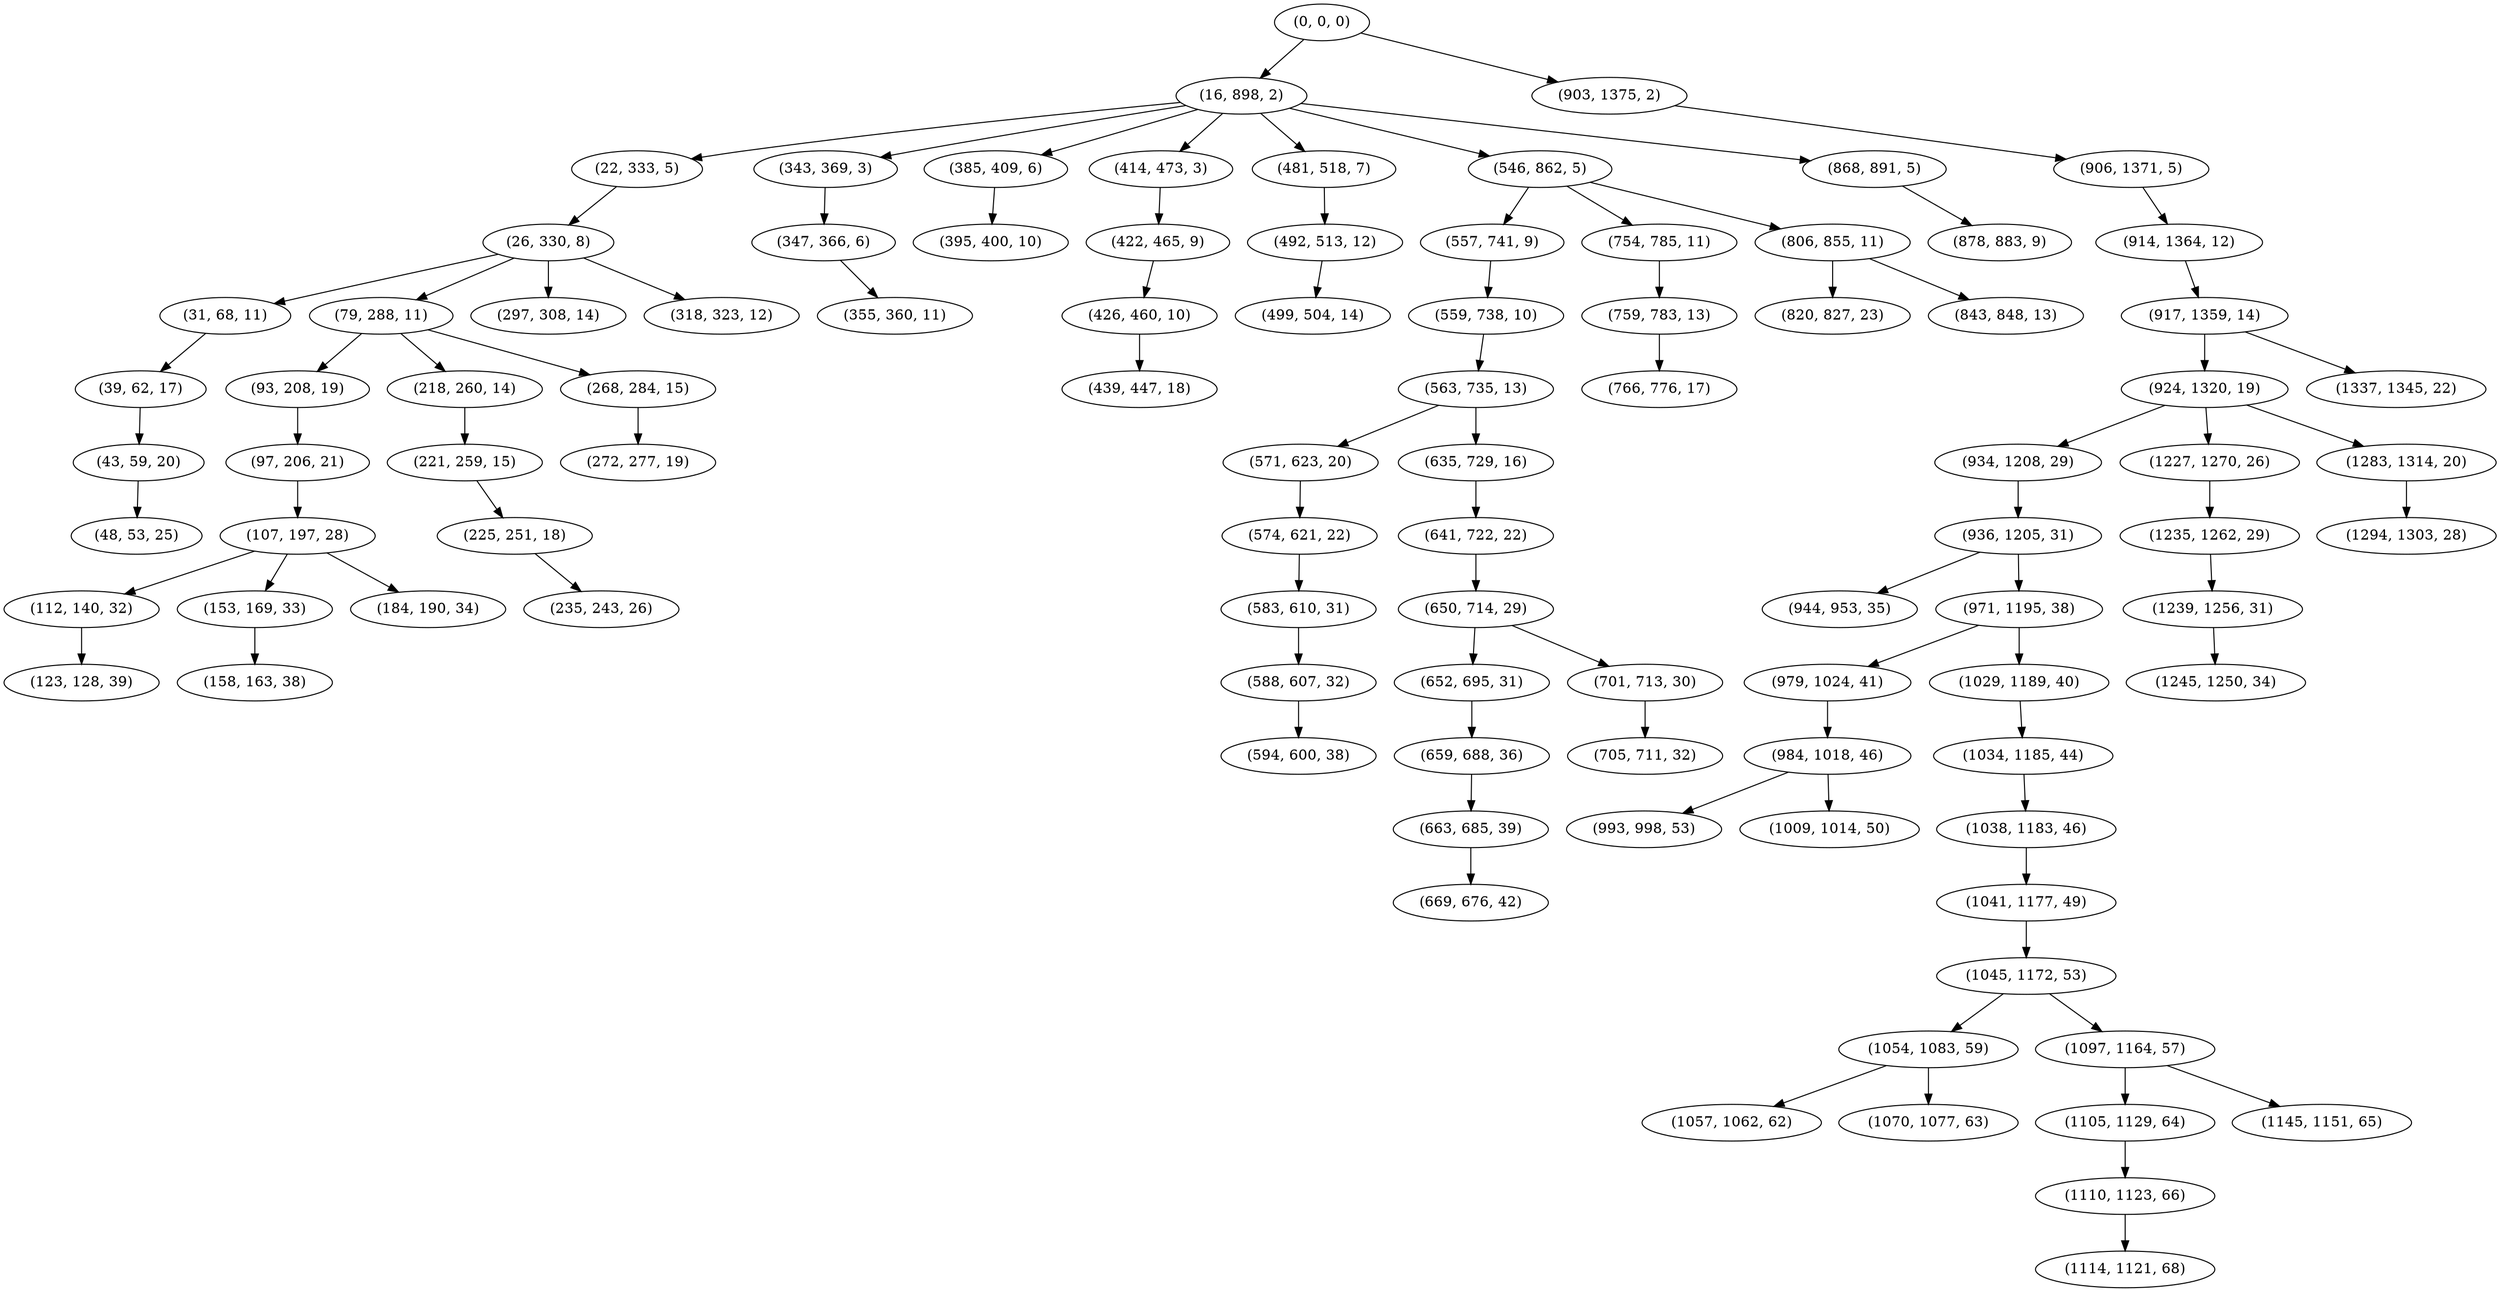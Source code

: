 digraph tree {
    "(0, 0, 0)";
    "(16, 898, 2)";
    "(22, 333, 5)";
    "(26, 330, 8)";
    "(31, 68, 11)";
    "(39, 62, 17)";
    "(43, 59, 20)";
    "(48, 53, 25)";
    "(79, 288, 11)";
    "(93, 208, 19)";
    "(97, 206, 21)";
    "(107, 197, 28)";
    "(112, 140, 32)";
    "(123, 128, 39)";
    "(153, 169, 33)";
    "(158, 163, 38)";
    "(184, 190, 34)";
    "(218, 260, 14)";
    "(221, 259, 15)";
    "(225, 251, 18)";
    "(235, 243, 26)";
    "(268, 284, 15)";
    "(272, 277, 19)";
    "(297, 308, 14)";
    "(318, 323, 12)";
    "(343, 369, 3)";
    "(347, 366, 6)";
    "(355, 360, 11)";
    "(385, 409, 6)";
    "(395, 400, 10)";
    "(414, 473, 3)";
    "(422, 465, 9)";
    "(426, 460, 10)";
    "(439, 447, 18)";
    "(481, 518, 7)";
    "(492, 513, 12)";
    "(499, 504, 14)";
    "(546, 862, 5)";
    "(557, 741, 9)";
    "(559, 738, 10)";
    "(563, 735, 13)";
    "(571, 623, 20)";
    "(574, 621, 22)";
    "(583, 610, 31)";
    "(588, 607, 32)";
    "(594, 600, 38)";
    "(635, 729, 16)";
    "(641, 722, 22)";
    "(650, 714, 29)";
    "(652, 695, 31)";
    "(659, 688, 36)";
    "(663, 685, 39)";
    "(669, 676, 42)";
    "(701, 713, 30)";
    "(705, 711, 32)";
    "(754, 785, 11)";
    "(759, 783, 13)";
    "(766, 776, 17)";
    "(806, 855, 11)";
    "(820, 827, 23)";
    "(843, 848, 13)";
    "(868, 891, 5)";
    "(878, 883, 9)";
    "(903, 1375, 2)";
    "(906, 1371, 5)";
    "(914, 1364, 12)";
    "(917, 1359, 14)";
    "(924, 1320, 19)";
    "(934, 1208, 29)";
    "(936, 1205, 31)";
    "(944, 953, 35)";
    "(971, 1195, 38)";
    "(979, 1024, 41)";
    "(984, 1018, 46)";
    "(993, 998, 53)";
    "(1009, 1014, 50)";
    "(1029, 1189, 40)";
    "(1034, 1185, 44)";
    "(1038, 1183, 46)";
    "(1041, 1177, 49)";
    "(1045, 1172, 53)";
    "(1054, 1083, 59)";
    "(1057, 1062, 62)";
    "(1070, 1077, 63)";
    "(1097, 1164, 57)";
    "(1105, 1129, 64)";
    "(1110, 1123, 66)";
    "(1114, 1121, 68)";
    "(1145, 1151, 65)";
    "(1227, 1270, 26)";
    "(1235, 1262, 29)";
    "(1239, 1256, 31)";
    "(1245, 1250, 34)";
    "(1283, 1314, 20)";
    "(1294, 1303, 28)";
    "(1337, 1345, 22)";
    "(0, 0, 0)" -> "(16, 898, 2)";
    "(0, 0, 0)" -> "(903, 1375, 2)";
    "(16, 898, 2)" -> "(22, 333, 5)";
    "(16, 898, 2)" -> "(343, 369, 3)";
    "(16, 898, 2)" -> "(385, 409, 6)";
    "(16, 898, 2)" -> "(414, 473, 3)";
    "(16, 898, 2)" -> "(481, 518, 7)";
    "(16, 898, 2)" -> "(546, 862, 5)";
    "(16, 898, 2)" -> "(868, 891, 5)";
    "(22, 333, 5)" -> "(26, 330, 8)";
    "(26, 330, 8)" -> "(31, 68, 11)";
    "(26, 330, 8)" -> "(79, 288, 11)";
    "(26, 330, 8)" -> "(297, 308, 14)";
    "(26, 330, 8)" -> "(318, 323, 12)";
    "(31, 68, 11)" -> "(39, 62, 17)";
    "(39, 62, 17)" -> "(43, 59, 20)";
    "(43, 59, 20)" -> "(48, 53, 25)";
    "(79, 288, 11)" -> "(93, 208, 19)";
    "(79, 288, 11)" -> "(218, 260, 14)";
    "(79, 288, 11)" -> "(268, 284, 15)";
    "(93, 208, 19)" -> "(97, 206, 21)";
    "(97, 206, 21)" -> "(107, 197, 28)";
    "(107, 197, 28)" -> "(112, 140, 32)";
    "(107, 197, 28)" -> "(153, 169, 33)";
    "(107, 197, 28)" -> "(184, 190, 34)";
    "(112, 140, 32)" -> "(123, 128, 39)";
    "(153, 169, 33)" -> "(158, 163, 38)";
    "(218, 260, 14)" -> "(221, 259, 15)";
    "(221, 259, 15)" -> "(225, 251, 18)";
    "(225, 251, 18)" -> "(235, 243, 26)";
    "(268, 284, 15)" -> "(272, 277, 19)";
    "(343, 369, 3)" -> "(347, 366, 6)";
    "(347, 366, 6)" -> "(355, 360, 11)";
    "(385, 409, 6)" -> "(395, 400, 10)";
    "(414, 473, 3)" -> "(422, 465, 9)";
    "(422, 465, 9)" -> "(426, 460, 10)";
    "(426, 460, 10)" -> "(439, 447, 18)";
    "(481, 518, 7)" -> "(492, 513, 12)";
    "(492, 513, 12)" -> "(499, 504, 14)";
    "(546, 862, 5)" -> "(557, 741, 9)";
    "(546, 862, 5)" -> "(754, 785, 11)";
    "(546, 862, 5)" -> "(806, 855, 11)";
    "(557, 741, 9)" -> "(559, 738, 10)";
    "(559, 738, 10)" -> "(563, 735, 13)";
    "(563, 735, 13)" -> "(571, 623, 20)";
    "(563, 735, 13)" -> "(635, 729, 16)";
    "(571, 623, 20)" -> "(574, 621, 22)";
    "(574, 621, 22)" -> "(583, 610, 31)";
    "(583, 610, 31)" -> "(588, 607, 32)";
    "(588, 607, 32)" -> "(594, 600, 38)";
    "(635, 729, 16)" -> "(641, 722, 22)";
    "(641, 722, 22)" -> "(650, 714, 29)";
    "(650, 714, 29)" -> "(652, 695, 31)";
    "(650, 714, 29)" -> "(701, 713, 30)";
    "(652, 695, 31)" -> "(659, 688, 36)";
    "(659, 688, 36)" -> "(663, 685, 39)";
    "(663, 685, 39)" -> "(669, 676, 42)";
    "(701, 713, 30)" -> "(705, 711, 32)";
    "(754, 785, 11)" -> "(759, 783, 13)";
    "(759, 783, 13)" -> "(766, 776, 17)";
    "(806, 855, 11)" -> "(820, 827, 23)";
    "(806, 855, 11)" -> "(843, 848, 13)";
    "(868, 891, 5)" -> "(878, 883, 9)";
    "(903, 1375, 2)" -> "(906, 1371, 5)";
    "(906, 1371, 5)" -> "(914, 1364, 12)";
    "(914, 1364, 12)" -> "(917, 1359, 14)";
    "(917, 1359, 14)" -> "(924, 1320, 19)";
    "(917, 1359, 14)" -> "(1337, 1345, 22)";
    "(924, 1320, 19)" -> "(934, 1208, 29)";
    "(924, 1320, 19)" -> "(1227, 1270, 26)";
    "(924, 1320, 19)" -> "(1283, 1314, 20)";
    "(934, 1208, 29)" -> "(936, 1205, 31)";
    "(936, 1205, 31)" -> "(944, 953, 35)";
    "(936, 1205, 31)" -> "(971, 1195, 38)";
    "(971, 1195, 38)" -> "(979, 1024, 41)";
    "(971, 1195, 38)" -> "(1029, 1189, 40)";
    "(979, 1024, 41)" -> "(984, 1018, 46)";
    "(984, 1018, 46)" -> "(993, 998, 53)";
    "(984, 1018, 46)" -> "(1009, 1014, 50)";
    "(1029, 1189, 40)" -> "(1034, 1185, 44)";
    "(1034, 1185, 44)" -> "(1038, 1183, 46)";
    "(1038, 1183, 46)" -> "(1041, 1177, 49)";
    "(1041, 1177, 49)" -> "(1045, 1172, 53)";
    "(1045, 1172, 53)" -> "(1054, 1083, 59)";
    "(1045, 1172, 53)" -> "(1097, 1164, 57)";
    "(1054, 1083, 59)" -> "(1057, 1062, 62)";
    "(1054, 1083, 59)" -> "(1070, 1077, 63)";
    "(1097, 1164, 57)" -> "(1105, 1129, 64)";
    "(1097, 1164, 57)" -> "(1145, 1151, 65)";
    "(1105, 1129, 64)" -> "(1110, 1123, 66)";
    "(1110, 1123, 66)" -> "(1114, 1121, 68)";
    "(1227, 1270, 26)" -> "(1235, 1262, 29)";
    "(1235, 1262, 29)" -> "(1239, 1256, 31)";
    "(1239, 1256, 31)" -> "(1245, 1250, 34)";
    "(1283, 1314, 20)" -> "(1294, 1303, 28)";
}
